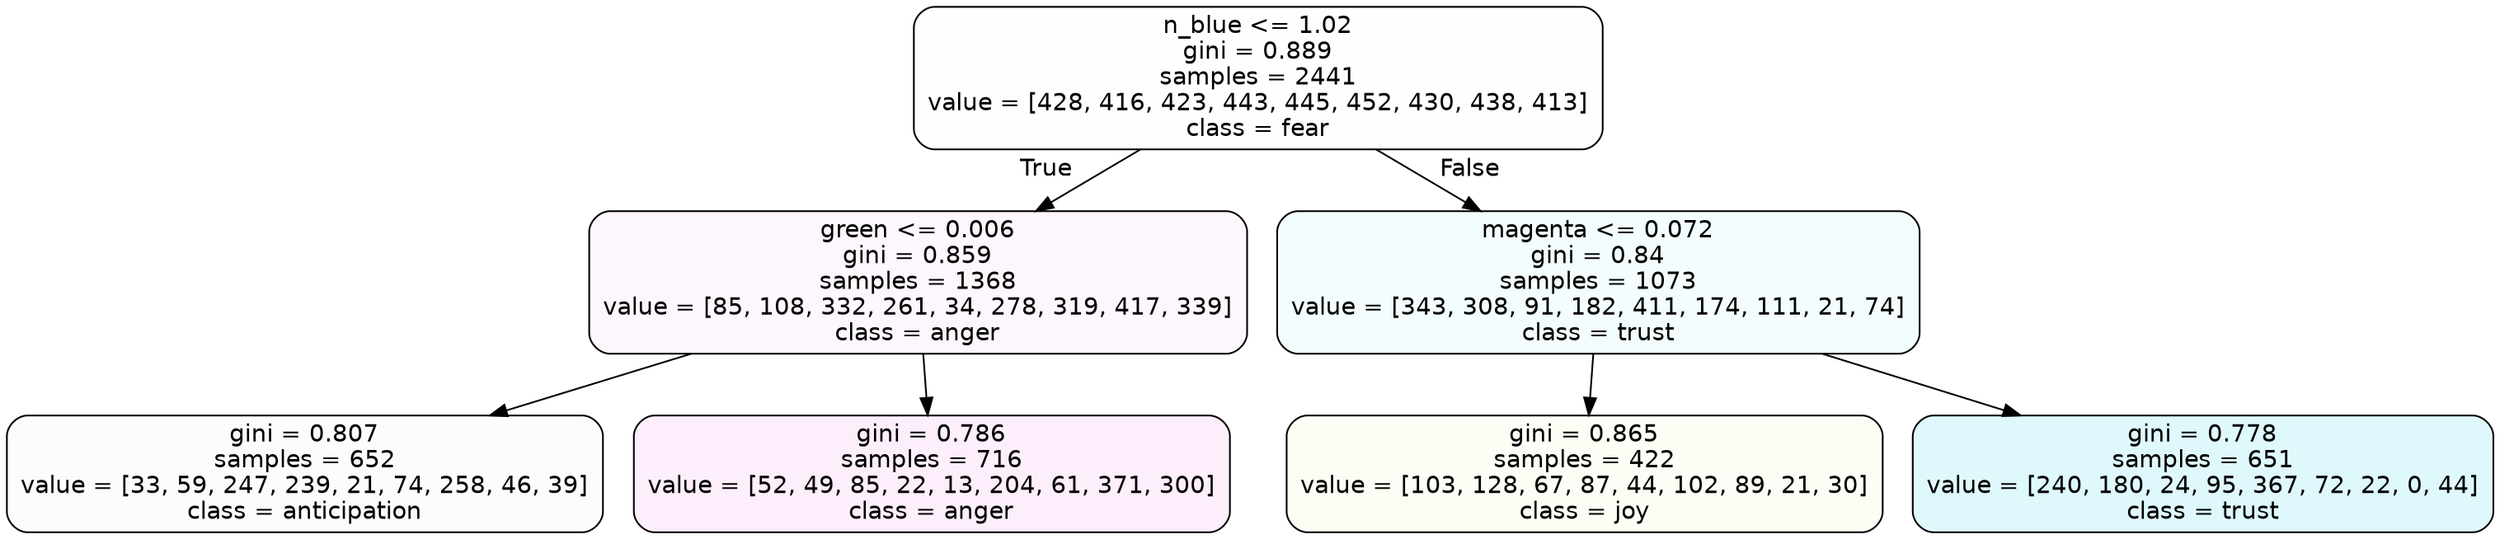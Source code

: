 digraph Tree {
node [shape=box, style="filled, rounded", color="black", fontname=helvetica] ;
edge [fontname=helvetica] ;
0 [label="n_blue <= 1.02\ngini = 0.889\nsamples = 2441\nvalue = [428, 416, 423, 443, 445, 452, 430, 438, 413]\nclass = fear", fillcolor="#3964e501"] ;
1 [label="green <= 0.006\ngini = 0.859\nsamples = 1368\nvalue = [85, 108, 332, 261, 34, 278, 319, 417, 339]\nclass = anger", fillcolor="#e539d70b"] ;
0 -> 1 [labeldistance=2.5, labelangle=45, headlabel="True"] ;
2 [label="gini = 0.807\nsamples = 652\nvalue = [33, 59, 247, 239, 21, 74, 258, 46, 39]\nclass = anticipation", fillcolor="#8139e504"] ;
1 -> 2 ;
3 [label="gini = 0.786\nsamples = 716\nvalue = [52, 49, 85, 22, 13, 204, 61, 371, 300]\nclass = anger", fillcolor="#e539d715"] ;
1 -> 3 ;
4 [label="magenta <= 0.072\ngini = 0.84\nsamples = 1073\nvalue = [343, 308, 91, 182, 411, 174, 111, 21, 74]\nclass = trust", fillcolor="#39d7e50d"] ;
0 -> 4 [labeldistance=2.5, labelangle=-45, headlabel="False"] ;
5 [label="gini = 0.865\nsamples = 422\nvalue = [103, 128, 67, 87, 44, 102, 89, 21, 30]\nclass = joy", fillcolor="#d7e5390b"] ;
4 -> 5 ;
6 [label="gini = 0.778\nsamples = 651\nvalue = [240, 180, 24, 95, 367, 72, 22, 0, 44]\nclass = trust", fillcolor="#39d7e528"] ;
4 -> 6 ;
}